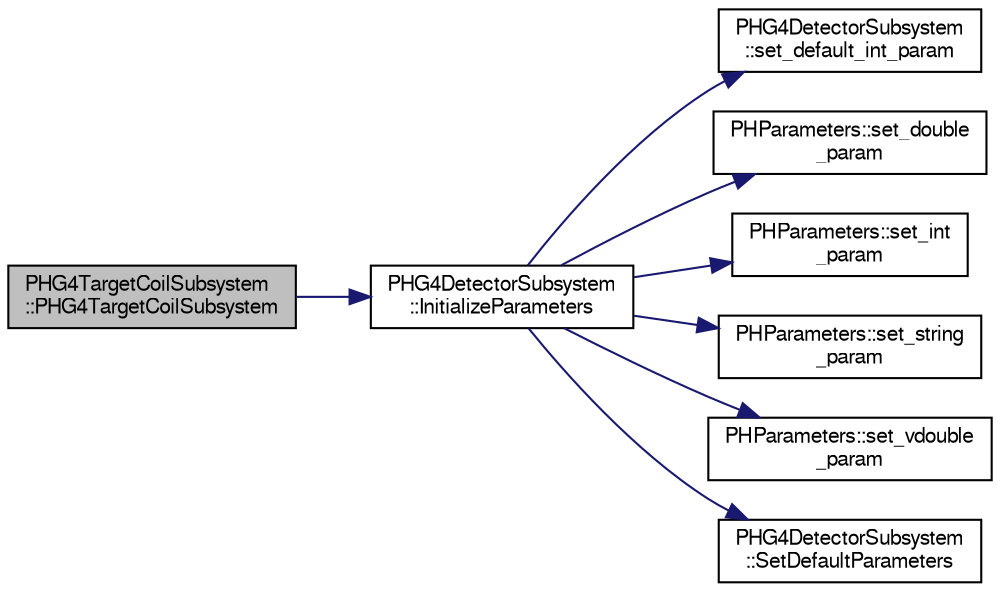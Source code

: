 digraph "PHG4TargetCoilSubsystem::PHG4TargetCoilSubsystem"
{
  bgcolor="transparent";
  edge [fontname="FreeSans",fontsize="10",labelfontname="FreeSans",labelfontsize="10"];
  node [fontname="FreeSans",fontsize="10",shape=record];
  rankdir="LR";
  Node1 [label="PHG4TargetCoilSubsystem\l::PHG4TargetCoilSubsystem",height=0.2,width=0.4,color="black", fillcolor="grey75", style="filled" fontcolor="black"];
  Node1 -> Node2 [color="midnightblue",fontsize="10",style="solid",fontname="FreeSans"];
  Node2 [label="PHG4DetectorSubsystem\l::InitializeParameters",height=0.2,width=0.4,color="black",URL="$d5/d29/classPHG4DetectorSubsystem.html#add5cbb7bd43524ba72079425ca230200"];
  Node2 -> Node3 [color="midnightblue",fontsize="10",style="solid",fontname="FreeSans"];
  Node3 [label="PHG4DetectorSubsystem\l::set_default_int_param",height=0.2,width=0.4,color="black",URL="$d5/d29/classPHG4DetectorSubsystem.html#aff8499a0c11c3fa5be809484bbd51693"];
  Node2 -> Node4 [color="midnightblue",fontsize="10",style="solid",fontname="FreeSans"];
  Node4 [label="PHParameters::set_double\l_param",height=0.2,width=0.4,color="black",URL="$dd/dae/classPHParameters.html#a75005aa44390e1eb574603b0b230152b"];
  Node2 -> Node5 [color="midnightblue",fontsize="10",style="solid",fontname="FreeSans"];
  Node5 [label="PHParameters::set_int\l_param",height=0.2,width=0.4,color="black",URL="$dd/dae/classPHParameters.html#a62881b44dd0564425633070316af66ec"];
  Node2 -> Node6 [color="midnightblue",fontsize="10",style="solid",fontname="FreeSans"];
  Node6 [label="PHParameters::set_string\l_param",height=0.2,width=0.4,color="black",URL="$dd/dae/classPHParameters.html#a2ebd6e499647b20dd41ca164e71ca061"];
  Node2 -> Node7 [color="midnightblue",fontsize="10",style="solid",fontname="FreeSans"];
  Node7 [label="PHParameters::set_vdouble\l_param",height=0.2,width=0.4,color="black",URL="$dd/dae/classPHParameters.html#ad9201a6d3a8d35bf69695a6fc30babad"];
  Node2 -> Node8 [color="midnightblue",fontsize="10",style="solid",fontname="FreeSans"];
  Node8 [label="PHG4DetectorSubsystem\l::SetDefaultParameters",height=0.2,width=0.4,color="black",URL="$d5/d29/classPHG4DetectorSubsystem.html#adb39c7396bb4d0a510820ba62a4fa3e4"];
}
